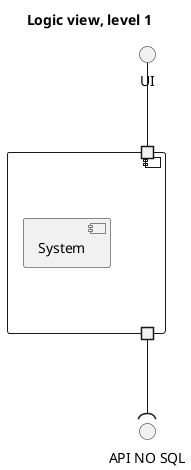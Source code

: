 @startuml
title Logic view, level 1
component {
  portin " " as pIn
  portout " " as pOut
  component "System"
}
UI -- pIn
pOut --( "API NO SQL"
@enduml

@startuml
title Logic view, level 2
component {
  portin " " as pIn
  portout " " as pOut
  component Client
  component Server
  interface "API" as api
  database "Database \n     SQL" as db
}

UI -- pIn
Server -- pOut
Client -- pOut
pOut --( "API NO SQL"
pIn -- Client
Server -0)- Client
Server --( api
api -- db
@enduml

@startuml
title Logic view, level 3
component {
  portin " " as pIn
  portout " " as pOut
  component "Web page" as web
  component "Backend" as be
  database "Database \n     SQL" as db
  interface "API" as api
}
UI -- pIn
pIn -- web
be -- pOut
pOut ..( "API NO SQL"
be -0)- web
db -- api
api )-- be

@enduml